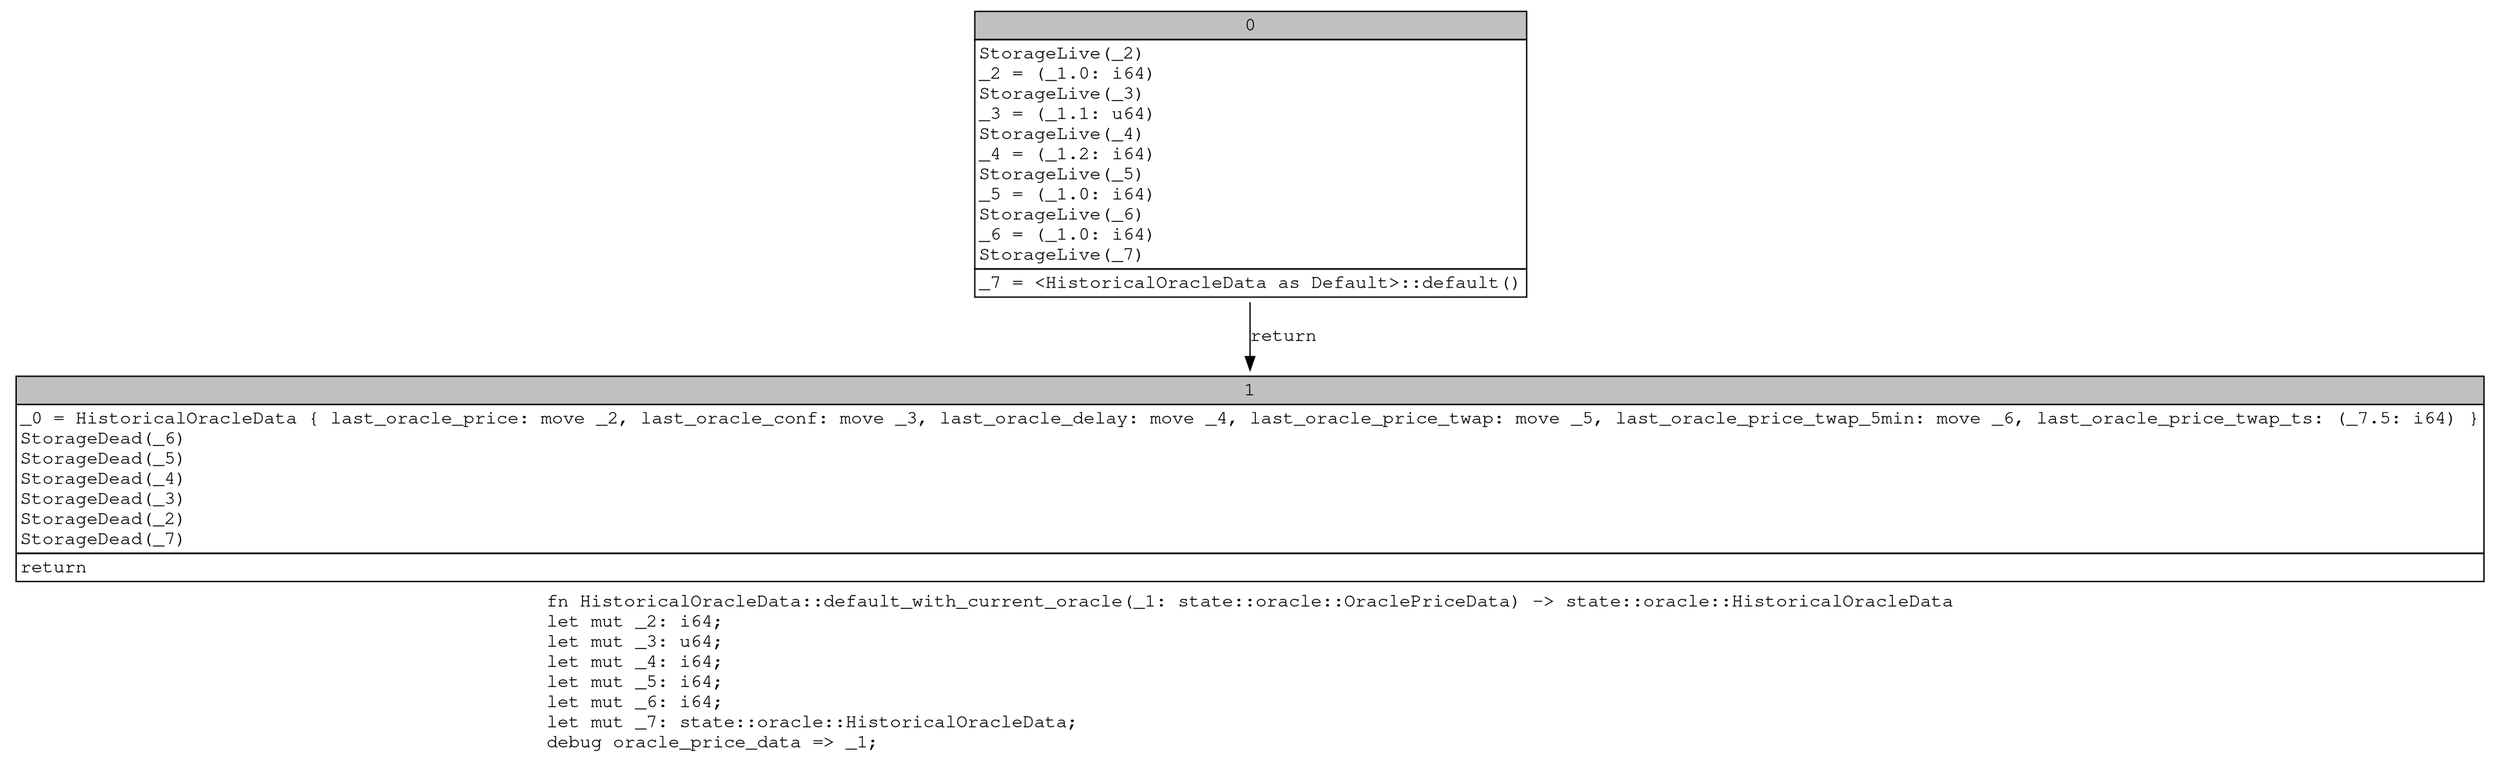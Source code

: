 digraph Mir_0_3499 {
    graph [fontname="Courier, monospace"];
    node [fontname="Courier, monospace"];
    edge [fontname="Courier, monospace"];
    label=<fn HistoricalOracleData::default_with_current_oracle(_1: state::oracle::OraclePriceData) -&gt; state::oracle::HistoricalOracleData<br align="left"/>let mut _2: i64;<br align="left"/>let mut _3: u64;<br align="left"/>let mut _4: i64;<br align="left"/>let mut _5: i64;<br align="left"/>let mut _6: i64;<br align="left"/>let mut _7: state::oracle::HistoricalOracleData;<br align="left"/>debug oracle_price_data =&gt; _1;<br align="left"/>>;
    bb0__0_3499 [shape="none", label=<<table border="0" cellborder="1" cellspacing="0"><tr><td bgcolor="gray" align="center" colspan="1">0</td></tr><tr><td align="left" balign="left">StorageLive(_2)<br/>_2 = (_1.0: i64)<br/>StorageLive(_3)<br/>_3 = (_1.1: u64)<br/>StorageLive(_4)<br/>_4 = (_1.2: i64)<br/>StorageLive(_5)<br/>_5 = (_1.0: i64)<br/>StorageLive(_6)<br/>_6 = (_1.0: i64)<br/>StorageLive(_7)<br/></td></tr><tr><td align="left">_7 = &lt;HistoricalOracleData as Default&gt;::default()</td></tr></table>>];
    bb1__0_3499 [shape="none", label=<<table border="0" cellborder="1" cellspacing="0"><tr><td bgcolor="gray" align="center" colspan="1">1</td></tr><tr><td align="left" balign="left">_0 = HistoricalOracleData { last_oracle_price: move _2, last_oracle_conf: move _3, last_oracle_delay: move _4, last_oracle_price_twap: move _5, last_oracle_price_twap_5min: move _6, last_oracle_price_twap_ts: (_7.5: i64) }<br/>StorageDead(_6)<br/>StorageDead(_5)<br/>StorageDead(_4)<br/>StorageDead(_3)<br/>StorageDead(_2)<br/>StorageDead(_7)<br/></td></tr><tr><td align="left">return</td></tr></table>>];
    bb0__0_3499 -> bb1__0_3499 [label="return"];
}
